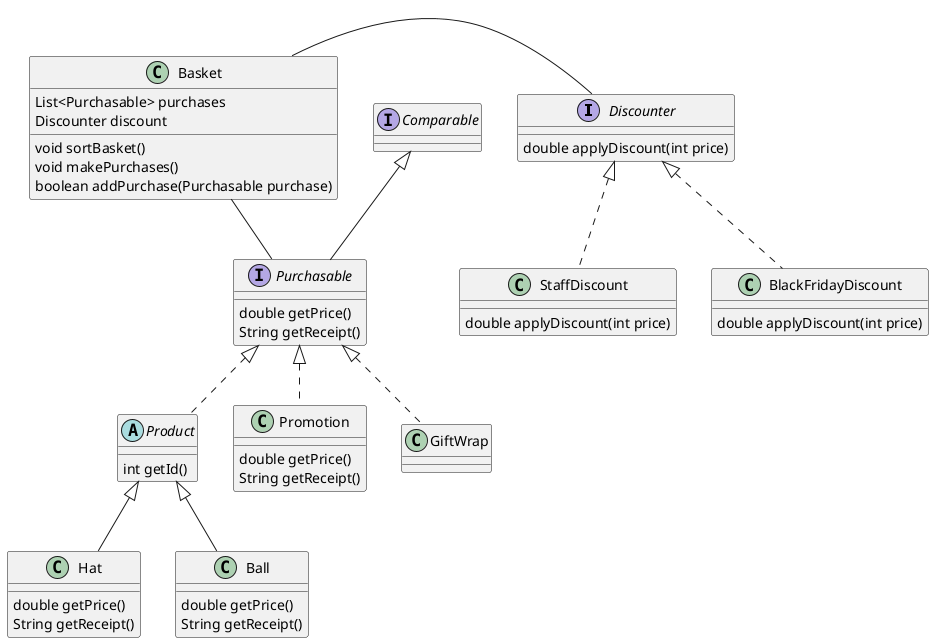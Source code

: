 @startuml

interface Discounter {
    double applyDiscount(int price)
}

class StaffDiscount implements Discounter {
    double applyDiscount(int price)
}

class BlackFridayDiscount implements Discounter {
    double applyDiscount(int price)
}

Basket - Discounter

class Basket {
    List<Purchasable> purchases
    Discounter discount
    void sortBasket()
    void makePurchases()
    boolean addPurchase(Purchasable purchase)
}

abstract class Product implements Purchasable{
    int getId()
}

interface Purchasable extends Comparable {
    double getPrice()
    String getReceipt()
}

class Hat extends Product {
    double getPrice()
    String getReceipt()
}

class Ball extends Product {
    double getPrice()
    String getReceipt()
}

class Promotion implements Purchasable {
    double getPrice()
    String getReceipt()
}

Basket -- Purchasable

class GiftWrap implements Purchasable {

}


@enduml